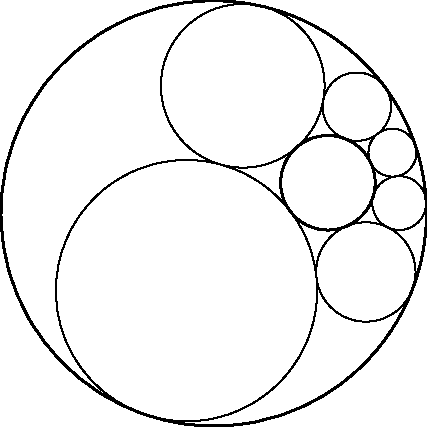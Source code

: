size(0,0);

pair inversion(pair O, real k, pair M)
{
  return (O + k*unit(M-O)/abs(M-O));
}

guide inversion(pair O, real k, path M)
{
  guide opath=inversion(O,k,point(M,0));
  for (real i=0; i<=length(M); i+=length(M)/100)
    opath = opath .. inversion(O,k,point(M,i));
  return opath .. cycle;
}

real u=10cm;
path [] p;
path A = scale(u)*unitcircle;
path B = scale(3)*A;
pair z = rotate(15)*(5u,0);


draw(inversion( z, 2*u^2, A ),linewidth(1pt));
draw(inversion( z, 2*u^2, B ),linewidth(1pt));

p[0] = shift(2u,0)*scale(u)*unitcircle;

for (int i=0; i<=5; ++i)
  {
    if (i!=0) p[i] = rotate(360/6)*p[i-1];
    draw(inversion( z, 2 (u^2), p[i] ));
  }